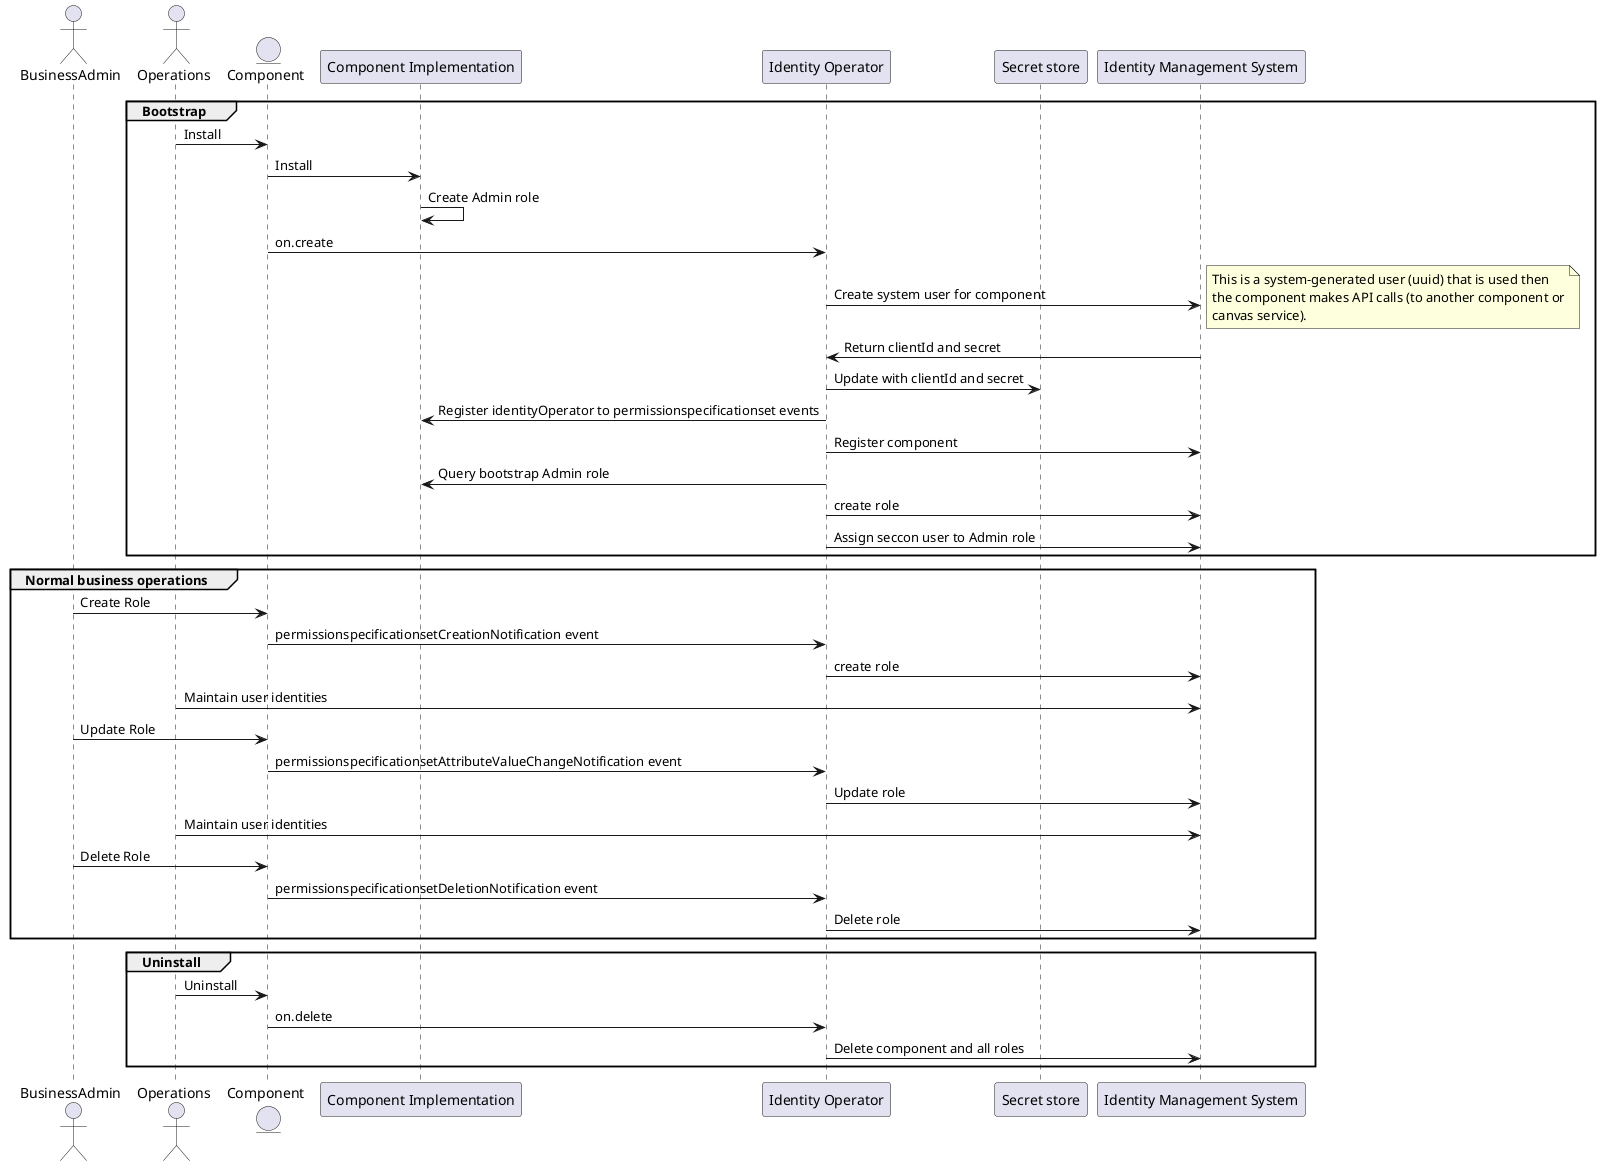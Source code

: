 @startuml

actor BusinessAdmin
actor Operations
entity Component
participant "Component Implementation" as ComponentImplementation
participant "Identity Operator" as identityOperator
participant "Secret store" as SecretStore
participant "Identity Management System" as IDM


group Bootstrap
Component <- Operations : Install
Component -> ComponentImplementation : Install
ComponentImplementation -> ComponentImplementation: Create Admin role

Component -> identityOperator: on.create 
identityOperator -> IDM: Create system user for component
note right
    This is a system-generated user (uuid) that is used then
    the component makes API calls (to another component or
    canvas service).
end note
identityOperator <- IDM: Return clientId and secret
identityOperator -> SecretStore: Update with clientId and secret

identityOperator -> ComponentImplementation: Register identityOperator to permissionspecificationset events
identityOperator -> IDM: Register component

identityOperator -> ComponentImplementation : Query bootstrap Admin role
identityOperator -> IDM: create role
identityOperator -> IDM: Assign seccon user to Admin role

end 
group Normal business operations

BusinessAdmin -> Component: Create Role
Component-> identityOperator: permissionspecificationsetCreationNotification event
identityOperator -> IDM: create role
Operations->IDM  : Maintain user identities
BusinessAdmin -> Component: Update Role
Component-> identityOperator: permissionspecificationsetAttributeValueChangeNotification event
identityOperator -> IDM: Update role
Operations->IDM  : Maintain user identities
BusinessAdmin -> Component: Delete Role
Component-> identityOperator: permissionspecificationsetDeletionNotification event
identityOperator -> IDM: Delete role

end
group Uninstall
Operations -> Component  : Uninstall
Component -> identityOperator: on.delete 
identityOperator -> IDM: Delete component and all roles
end

@enduml